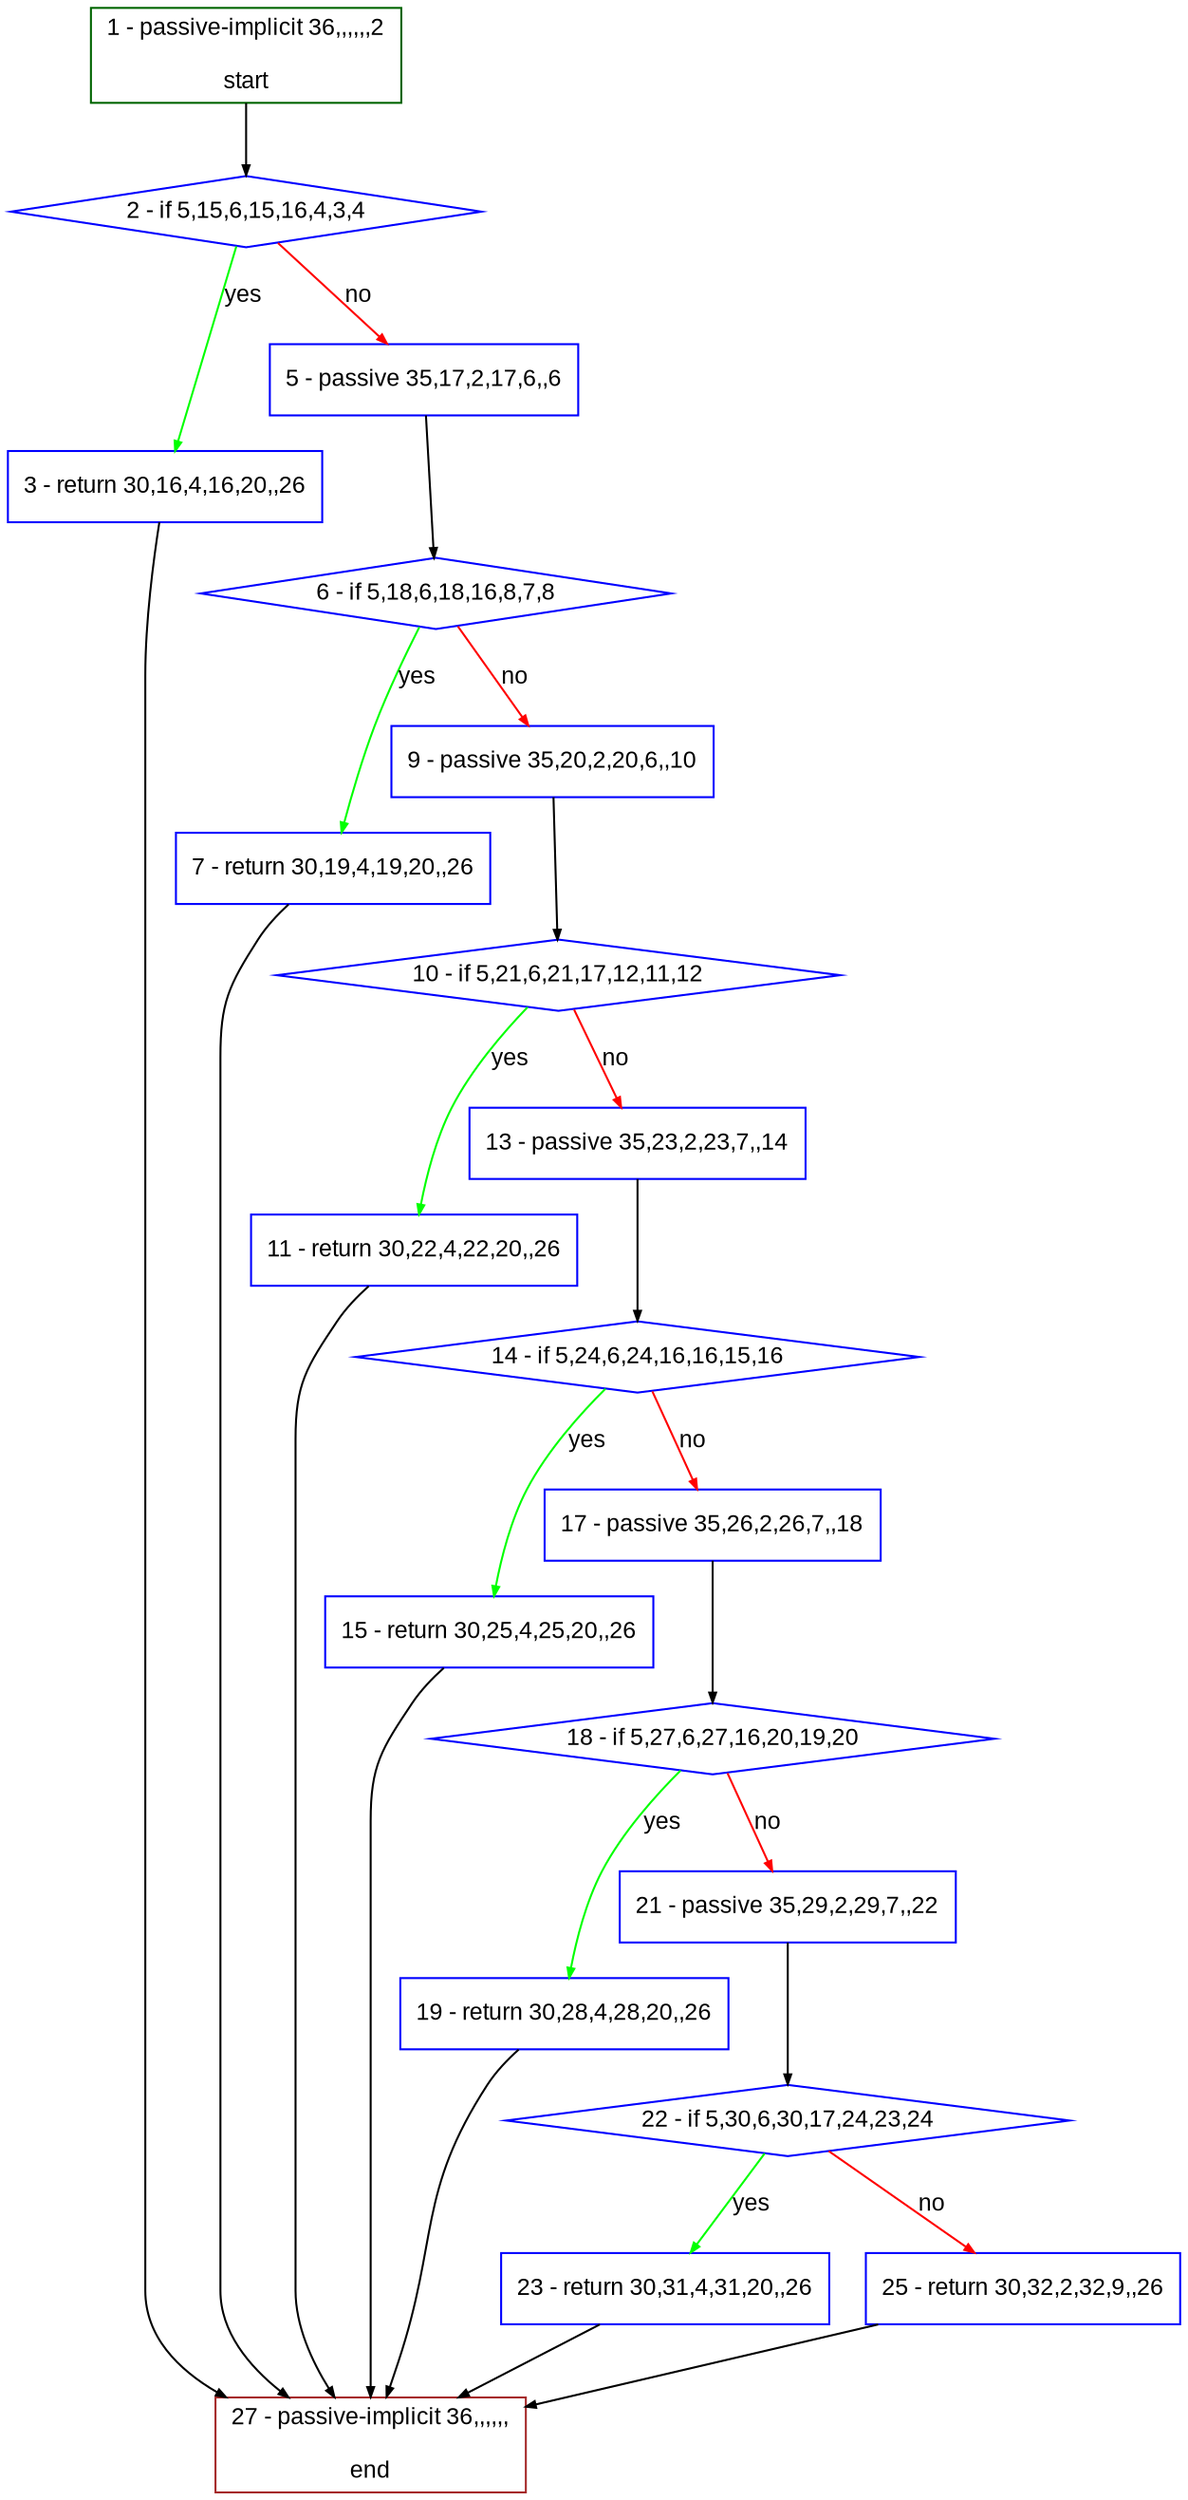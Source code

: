 digraph "" {
  graph [bgcolor="white", fillcolor="#FFFFCC", pack="true", packmode="clust", fontname="Arial", label="", fontsize="12", compound="true", style="rounded,filled"];
  node [node_initialized="no", fillcolor="white", fontname="Arial", label="", color="grey", fontsize="12", fixedsize="false", compound="true", shape="rectangle", style="filled"];
  edge [arrowtail="none", lhead="", fontcolor="black", fontname="Arial", label="", color="black", fontsize="12", arrowhead="normal", arrowsize="0.5", compound="true", ltail="", dir="forward"];
  __N1 [fillcolor="#ffffff", label="2 - if 5,15,6,15,16,4,3,4", color="#0000ff", shape="diamond", style="filled"];
  __N2 [fillcolor="#ffffff", label="1 - passive-implicit 36,,,,,,2\n\nstart", color="#006400", shape="box", style="filled"];
  __N3 [fillcolor="#ffffff", label="3 - return 30,16,4,16,20,,26", color="#0000ff", shape="box", style="filled"];
  __N4 [fillcolor="#ffffff", label="5 - passive 35,17,2,17,6,,6", color="#0000ff", shape="box", style="filled"];
  __N5 [fillcolor="#ffffff", label="27 - passive-implicit 36,,,,,,\n\nend", color="#a52a2a", shape="box", style="filled"];
  __N6 [fillcolor="#ffffff", label="6 - if 5,18,6,18,16,8,7,8", color="#0000ff", shape="diamond", style="filled"];
  __N7 [fillcolor="#ffffff", label="7 - return 30,19,4,19,20,,26", color="#0000ff", shape="box", style="filled"];
  __N8 [fillcolor="#ffffff", label="9 - passive 35,20,2,20,6,,10", color="#0000ff", shape="box", style="filled"];
  __N9 [fillcolor="#ffffff", label="10 - if 5,21,6,21,17,12,11,12", color="#0000ff", shape="diamond", style="filled"];
  __N10 [fillcolor="#ffffff", label="11 - return 30,22,4,22,20,,26", color="#0000ff", shape="box", style="filled"];
  __N11 [fillcolor="#ffffff", label="13 - passive 35,23,2,23,7,,14", color="#0000ff", shape="box", style="filled"];
  __N12 [fillcolor="#ffffff", label="14 - if 5,24,6,24,16,16,15,16", color="#0000ff", shape="diamond", style="filled"];
  __N13 [fillcolor="#ffffff", label="15 - return 30,25,4,25,20,,26", color="#0000ff", shape="box", style="filled"];
  __N14 [fillcolor="#ffffff", label="17 - passive 35,26,2,26,7,,18", color="#0000ff", shape="box", style="filled"];
  __N15 [fillcolor="#ffffff", label="18 - if 5,27,6,27,16,20,19,20", color="#0000ff", shape="diamond", style="filled"];
  __N16 [fillcolor="#ffffff", label="19 - return 30,28,4,28,20,,26", color="#0000ff", shape="box", style="filled"];
  __N17 [fillcolor="#ffffff", label="21 - passive 35,29,2,29,7,,22", color="#0000ff", shape="box", style="filled"];
  __N18 [fillcolor="#ffffff", label="22 - if 5,30,6,30,17,24,23,24", color="#0000ff", shape="diamond", style="filled"];
  __N19 [fillcolor="#ffffff", label="23 - return 30,31,4,31,20,,26", color="#0000ff", shape="box", style="filled"];
  __N20 [fillcolor="#ffffff", label="25 - return 30,32,2,32,9,,26", color="#0000ff", shape="box", style="filled"];
  __N2 -> __N1 [arrowtail="none", color="#000000", label="", arrowhead="normal", dir="forward"];
  __N1 -> __N3 [arrowtail="none", color="#00ff00", label="yes", arrowhead="normal", dir="forward"];
  __N1 -> __N4 [arrowtail="none", color="#ff0000", label="no", arrowhead="normal", dir="forward"];
  __N3 -> __N5 [arrowtail="none", color="#000000", label="", arrowhead="normal", dir="forward"];
  __N4 -> __N6 [arrowtail="none", color="#000000", label="", arrowhead="normal", dir="forward"];
  __N6 -> __N7 [arrowtail="none", color="#00ff00", label="yes", arrowhead="normal", dir="forward"];
  __N6 -> __N8 [arrowtail="none", color="#ff0000", label="no", arrowhead="normal", dir="forward"];
  __N7 -> __N5 [arrowtail="none", color="#000000", label="", arrowhead="normal", dir="forward"];
  __N8 -> __N9 [arrowtail="none", color="#000000", label="", arrowhead="normal", dir="forward"];
  __N9 -> __N10 [arrowtail="none", color="#00ff00", label="yes", arrowhead="normal", dir="forward"];
  __N9 -> __N11 [arrowtail="none", color="#ff0000", label="no", arrowhead="normal", dir="forward"];
  __N10 -> __N5 [arrowtail="none", color="#000000", label="", arrowhead="normal", dir="forward"];
  __N11 -> __N12 [arrowtail="none", color="#000000", label="", arrowhead="normal", dir="forward"];
  __N12 -> __N13 [arrowtail="none", color="#00ff00", label="yes", arrowhead="normal", dir="forward"];
  __N12 -> __N14 [arrowtail="none", color="#ff0000", label="no", arrowhead="normal", dir="forward"];
  __N13 -> __N5 [arrowtail="none", color="#000000", label="", arrowhead="normal", dir="forward"];
  __N14 -> __N15 [arrowtail="none", color="#000000", label="", arrowhead="normal", dir="forward"];
  __N15 -> __N16 [arrowtail="none", color="#00ff00", label="yes", arrowhead="normal", dir="forward"];
  __N15 -> __N17 [arrowtail="none", color="#ff0000", label="no", arrowhead="normal", dir="forward"];
  __N16 -> __N5 [arrowtail="none", color="#000000", label="", arrowhead="normal", dir="forward"];
  __N17 -> __N18 [arrowtail="none", color="#000000", label="", arrowhead="normal", dir="forward"];
  __N18 -> __N19 [arrowtail="none", color="#00ff00", label="yes", arrowhead="normal", dir="forward"];
  __N18 -> __N20 [arrowtail="none", color="#ff0000", label="no", arrowhead="normal", dir="forward"];
  __N19 -> __N5 [arrowtail="none", color="#000000", label="", arrowhead="normal", dir="forward"];
  __N20 -> __N5 [arrowtail="none", color="#000000", label="", arrowhead="normal", dir="forward"];
}
